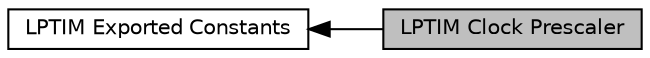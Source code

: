 digraph "LPTIM Clock Prescaler"
{
  edge [fontname="Helvetica",fontsize="10",labelfontname="Helvetica",labelfontsize="10"];
  node [fontname="Helvetica",fontsize="10",shape=record];
  rankdir=LR;
  Node1 [label="LPTIM Exported Constants",height=0.2,width=0.4,color="black", fillcolor="white", style="filled",URL="$group___l_p_t_i_m___exported___constants.html"];
  Node0 [label="LPTIM Clock Prescaler",height=0.2,width=0.4,color="black", fillcolor="grey75", style="filled", fontcolor="black"];
  Node1->Node0 [shape=plaintext, dir="back", style="solid"];
}
